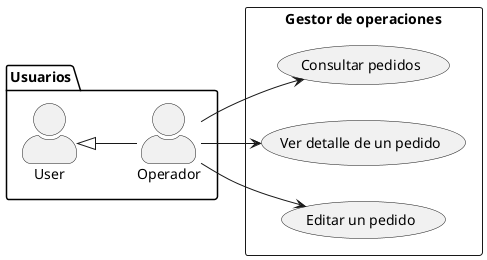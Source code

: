 @startuml operaciones
left to right direction
skinparam actorStyle awesome

package Usuarios {
  actor Operador
  User <|-- Operador
}
rectangle "Gestor de operaciones" {
  usecase "Consultar pedidos" as consultarPedido
  usecase "Ver detalle de un pedido" as verPedido
  usecase "Editar un pedido" as editarPedido
}

Operador --> consultarPedido
Operador --> verPedido
Operador --> editarPedido

@enduml